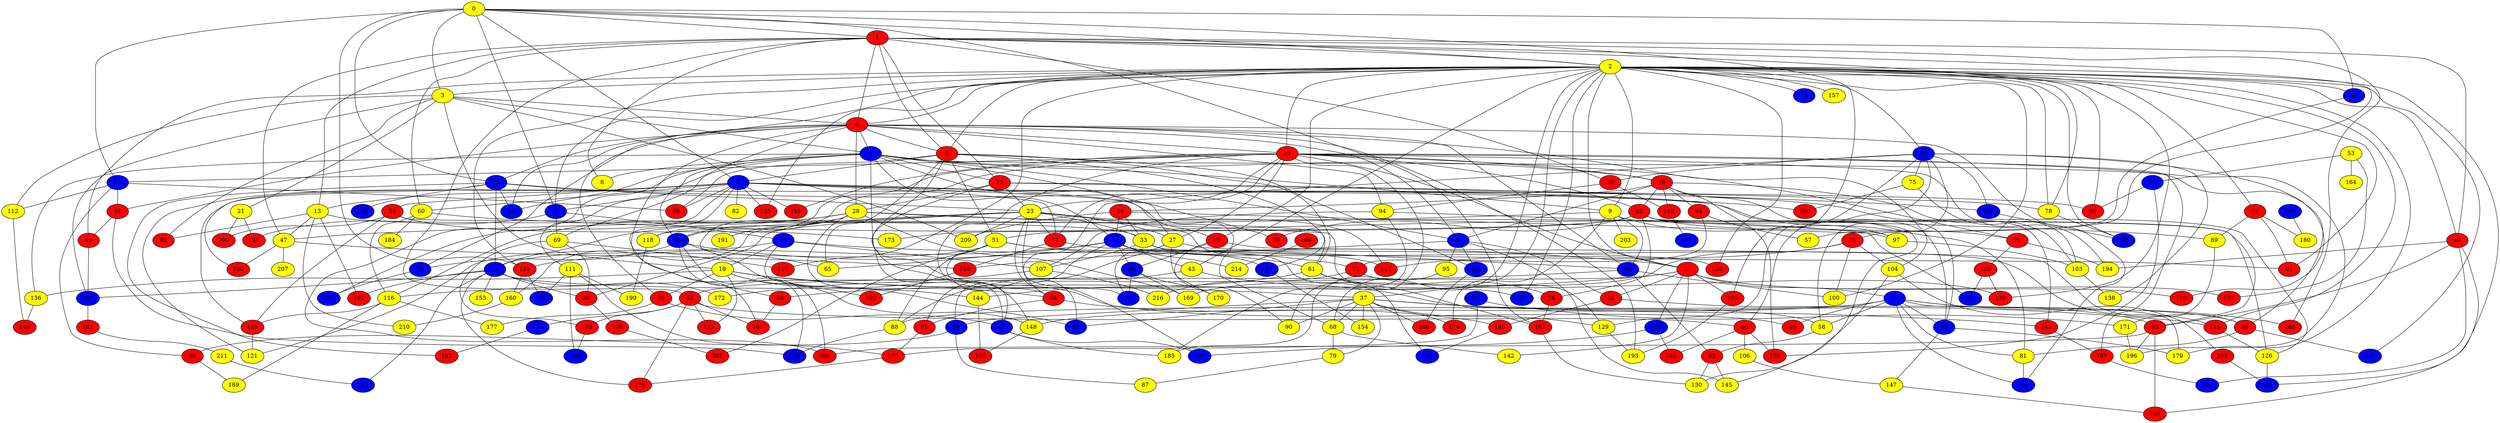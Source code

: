 graph {
0 [style = filled fillcolor = yellow];
1 [style = filled fillcolor = red];
2 [style = filled fillcolor = yellow];
3 [style = filled fillcolor = yellow];
4 [style = filled fillcolor = red];
5 [style = filled fillcolor = red];
6 [style = filled fillcolor = blue];
7 [style = filled fillcolor = blue];
8 [style = filled fillcolor = yellow];
9 [style = filled fillcolor = yellow];
10 [style = filled fillcolor = blue];
11 [style = filled fillcolor = blue];
12 [style = filled fillcolor = red];
13 [style = filled fillcolor = yellow];
14 [style = filled fillcolor = red];
15 [style = filled fillcolor = blue];
16 [style = filled fillcolor = red];
17 [style = filled fillcolor = red];
18 [style = filled fillcolor = yellow];
19 [style = filled fillcolor = red];
20 [style = filled fillcolor = blue];
21 [style = filled fillcolor = yellow];
22 [style = filled fillcolor = blue];
23 [style = filled fillcolor = yellow];
24 [style = filled fillcolor = red];
25 [style = filled fillcolor = red];
26 [style = filled fillcolor = blue];
27 [style = filled fillcolor = yellow];
28 [style = filled fillcolor = yellow];
29 [style = filled fillcolor = blue];
30 [style = filled fillcolor = red];
31 [style = filled fillcolor = red];
32 [style = filled fillcolor = blue];
33 [style = filled fillcolor = yellow];
34 [style = filled fillcolor = red];
35 [style = filled fillcolor = blue];
36 [style = filled fillcolor = blue];
37 [style = filled fillcolor = yellow];
38 [style = filled fillcolor = red];
39 [style = filled fillcolor = blue];
40 [style = filled fillcolor = red];
41 [style = filled fillcolor = blue];
42 [style = filled fillcolor = red];
43 [style = filled fillcolor = yellow];
44 [style = filled fillcolor = red];
45 [style = filled fillcolor = red];
46 [style = filled fillcolor = red];
47 [style = filled fillcolor = yellow];
48 [style = filled fillcolor = blue];
49 [style = filled fillcolor = red];
50 [style = filled fillcolor = red];
51 [style = filled fillcolor = yellow];
52 [style = filled fillcolor = red];
53 [style = filled fillcolor = yellow];
54 [style = filled fillcolor = red];
55 [style = filled fillcolor = blue];
56 [style = filled fillcolor = blue];
57 [style = filled fillcolor = yellow];
58 [style = filled fillcolor = yellow];
59 [style = filled fillcolor = blue];
60 [style = filled fillcolor = yellow];
61 [style = filled fillcolor = yellow];
62 [style = filled fillcolor = blue];
63 [style = filled fillcolor = red];
64 [style = filled fillcolor = red];
65 [style = filled fillcolor = yellow];
66 [style = filled fillcolor = red];
67 [style = filled fillcolor = red];
68 [style = filled fillcolor = yellow];
69 [style = filled fillcolor = yellow];
70 [style = filled fillcolor = blue];
71 [style = filled fillcolor = red];
72 [style = filled fillcolor = red];
73 [style = filled fillcolor = blue];
74 [style = filled fillcolor = blue];
75 [style = filled fillcolor = yellow];
76 [style = filled fillcolor = red];
77 [style = filled fillcolor = red];
78 [style = filled fillcolor = yellow];
79 [style = filled fillcolor = yellow];
80 [style = filled fillcolor = red];
81 [style = filled fillcolor = yellow];
82 [style = filled fillcolor = yellow];
83 [style = filled fillcolor = red];
84 [style = filled fillcolor = red];
85 [style = filled fillcolor = red];
86 [style = filled fillcolor = red];
87 [style = filled fillcolor = yellow];
88 [style = filled fillcolor = yellow];
89 [style = filled fillcolor = yellow];
90 [style = filled fillcolor = yellow];
91 [style = filled fillcolor = red];
92 [style = filled fillcolor = red];
93 [style = filled fillcolor = red];
94 [style = filled fillcolor = yellow];
95 [style = filled fillcolor = yellow];
96 [style = filled fillcolor = red];
97 [style = filled fillcolor = yellow];
98 [style = filled fillcolor = blue];
99 [style = filled fillcolor = blue];
100 [style = filled fillcolor = yellow];
101 [style = filled fillcolor = red];
102 [style = filled fillcolor = red];
103 [style = filled fillcolor = yellow];
104 [style = filled fillcolor = yellow];
105 [style = filled fillcolor = blue];
106 [style = filled fillcolor = yellow];
107 [style = filled fillcolor = yellow];
108 [style = filled fillcolor = blue];
109 [style = filled fillcolor = red];
110 [style = filled fillcolor = red];
111 [style = filled fillcolor = yellow];
112 [style = filled fillcolor = yellow];
113 [style = filled fillcolor = red];
114 [style = filled fillcolor = red];
115 [style = filled fillcolor = red];
116 [style = filled fillcolor = yellow];
117 [style = filled fillcolor = red];
118 [style = filled fillcolor = yellow];
119 [style = filled fillcolor = red];
120 [style = filled fillcolor = red];
121 [style = filled fillcolor = yellow];
122 [style = filled fillcolor = blue];
123 [style = filled fillcolor = blue];
124 [style = filled fillcolor = blue];
125 [style = filled fillcolor = blue];
126 [style = filled fillcolor = yellow];
127 [style = filled fillcolor = blue];
128 [style = filled fillcolor = red];
129 [style = filled fillcolor = yellow];
130 [style = filled fillcolor = yellow];
131 [style = filled fillcolor = red];
132 [style = filled fillcolor = blue];
133 [style = filled fillcolor = red];
134 [style = filled fillcolor = blue];
135 [style = filled fillcolor = red];
136 [style = filled fillcolor = yellow];
137 [style = filled fillcolor = blue];
138 [style = filled fillcolor = yellow];
139 [style = filled fillcolor = red];
140 [style = filled fillcolor = red];
141 [style = filled fillcolor = red];
142 [style = filled fillcolor = yellow];
143 [style = filled fillcolor = red];
144 [style = filled fillcolor = yellow];
145 [style = filled fillcolor = yellow];
146 [style = filled fillcolor = red];
147 [style = filled fillcolor = yellow];
148 [style = filled fillcolor = yellow];
149 [style = filled fillcolor = red];
150 [style = filled fillcolor = red];
151 [style = filled fillcolor = blue];
152 [style = filled fillcolor = red];
153 [style = filled fillcolor = yellow];
154 [style = filled fillcolor = yellow];
155 [style = filled fillcolor = red];
156 [style = filled fillcolor = red];
157 [style = filled fillcolor = yellow];
158 [style = filled fillcolor = red];
159 [style = filled fillcolor = blue];
160 [style = filled fillcolor = yellow];
161 [style = filled fillcolor = red];
162 [style = filled fillcolor = red];
163 [style = filled fillcolor = blue];
164 [style = filled fillcolor = yellow];
165 [style = filled fillcolor = blue];
166 [style = filled fillcolor = red];
167 [style = filled fillcolor = blue];
168 [style = filled fillcolor = blue];
169 [style = filled fillcolor = yellow];
170 [style = filled fillcolor = yellow];
171 [style = filled fillcolor = yellow];
172 [style = filled fillcolor = yellow];
173 [style = filled fillcolor = yellow];
174 [style = filled fillcolor = red];
175 [style = filled fillcolor = blue];
176 [style = filled fillcolor = red];
177 [style = filled fillcolor = yellow];
178 [style = filled fillcolor = red];
179 [style = filled fillcolor = yellow];
180 [style = filled fillcolor = yellow];
181 [style = filled fillcolor = red];
182 [style = filled fillcolor = red];
183 [style = filled fillcolor = red];
184 [style = filled fillcolor = yellow];
185 [style = filled fillcolor = yellow];
186 [style = filled fillcolor = blue];
187 [style = filled fillcolor = red];
188 [style = filled fillcolor = red];
189 [style = filled fillcolor = yellow];
190 [style = filled fillcolor = red];
191 [style = filled fillcolor = yellow];
192 [style = filled fillcolor = red];
193 [style = filled fillcolor = yellow];
194 [style = filled fillcolor = yellow];
195 [style = filled fillcolor = red];
196 [style = filled fillcolor = yellow];
197 [style = filled fillcolor = red];
198 [style = filled fillcolor = red];
199 [style = filled fillcolor = yellow];
200 [style = filled fillcolor = red];
201 [style = filled fillcolor = red];
202 [style = filled fillcolor = blue];
203 [style = filled fillcolor = yellow];
204 [style = filled fillcolor = red];
205 [style = filled fillcolor = blue];
206 [style = filled fillcolor = red];
207 [style = filled fillcolor = yellow];
208 [style = filled fillcolor = blue];
209 [style = filled fillcolor = yellow];
210 [style = filled fillcolor = yellow];
211 [style = filled fillcolor = yellow];
212 [style = filled fillcolor = blue];
213 [style = filled fillcolor = blue];
214 [style = filled fillcolor = yellow];
215 [style = filled fillcolor = blue];
216 [style = filled fillcolor = yellow];
0 -- 7;
0 -- 3;
0 -- 2;
0 -- 1;
0 -- 10;
0 -- 11;
0 -- 22;
0 -- 48;
0 -- 102;
0 -- 114;
0 -- 183;
1 -- 2;
1 -- 4;
1 -- 5;
1 -- 8;
1 -- 12;
1 -- 13;
1 -- 31;
1 -- 40;
1 -- 47;
1 -- 50;
1 -- 60;
1 -- 63;
1 -- 78;
1 -- 146;
2 -- 3;
2 -- 4;
2 -- 5;
2 -- 9;
2 -- 11;
2 -- 14;
2 -- 17;
2 -- 19;
2 -- 37;
2 -- 38;
2 -- 39;
2 -- 40;
2 -- 42;
2 -- 43;
2 -- 48;
2 -- 49;
2 -- 67;
2 -- 68;
2 -- 73;
2 -- 78;
2 -- 80;
2 -- 100;
2 -- 114;
2 -- 115;
2 -- 125;
2 -- 128;
2 -- 135;
2 -- 139;
2 -- 157;
2 -- 179;
2 -- 197;
2 -- 208;
2 -- 213;
2 -- 215;
3 -- 4;
3 -- 6;
3 -- 18;
3 -- 21;
3 -- 92;
3 -- 112;
3 -- 167;
3 -- 209;
4 -- 5;
4 -- 6;
4 -- 10;
4 -- 14;
4 -- 20;
4 -- 26;
4 -- 28;
4 -- 34;
4 -- 35;
4 -- 62;
4 -- 70;
4 -- 84;
4 -- 94;
4 -- 104;
4 -- 108;
4 -- 193;
5 -- 7;
5 -- 51;
5 -- 61;
5 -- 65;
5 -- 85;
5 -- 123;
5 -- 127;
5 -- 148;
6 -- 8;
6 -- 9;
6 -- 12;
6 -- 16;
6 -- 20;
6 -- 26;
6 -- 27;
6 -- 30;
6 -- 32;
6 -- 45;
6 -- 46;
6 -- 69;
6 -- 111;
6 -- 136;
6 -- 206;
7 -- 11;
7 -- 13;
7 -- 19;
7 -- 54;
7 -- 60;
7 -- 68;
7 -- 77;
7 -- 80;
7 -- 82;
7 -- 85;
7 -- 97;
7 -- 105;
7 -- 119;
7 -- 121;
7 -- 135;
7 -- 141;
7 -- 161;
7 -- 195;
9 -- 47;
9 -- 62;
9 -- 81;
9 -- 126;
9 -- 174;
9 -- 203;
10 -- 20;
10 -- 23;
10 -- 74;
10 -- 99;
10 -- 150;
10 -- 159;
10 -- 190;
10 -- 192;
11 -- 15;
11 -- 69;
11 -- 131;
12 -- 23;
12 -- 28;
12 -- 41;
12 -- 78;
12 -- 168;
13 -- 33;
13 -- 47;
13 -- 92;
13 -- 101;
13 -- 210;
14 -- 16;
14 -- 17;
14 -- 22;
14 -- 23;
14 -- 25;
14 -- 27;
14 -- 35;
14 -- 64;
14 -- 72;
14 -- 77;
14 -- 90;
14 -- 118;
14 -- 187;
14 -- 194;
14 -- 195;
14 -- 196;
15 -- 17;
15 -- 18;
15 -- 107;
15 -- 121;
15 -- 144;
16 -- 24;
16 -- 25;
16 -- 26;
16 -- 44;
16 -- 99;
16 -- 103;
16 -- 109;
16 -- 162;
17 -- 29;
17 -- 52;
17 -- 63;
17 -- 84;
17 -- 110;
17 -- 132;
17 -- 142;
17 -- 143;
17 -- 183;
18 -- 37;
18 -- 38;
18 -- 64;
18 -- 113;
18 -- 136;
18 -- 148;
18 -- 182;
19 -- 36;
19 -- 46;
19 -- 170;
21 -- 131;
21 -- 200;
22 -- 34;
22 -- 85;
22 -- 96;
22 -- 112;
23 -- 27;
23 -- 33;
23 -- 59;
23 -- 77;
23 -- 86;
23 -- 117;
23 -- 118;
23 -- 137;
23 -- 160;
23 -- 165;
23 -- 209;
24 -- 32;
24 -- 33;
24 -- 205;
24 -- 209;
25 -- 30;
25 -- 51;
25 -- 72;
25 -- 76;
25 -- 93;
25 -- 126;
25 -- 145;
25 -- 173;
26 -- 52;
26 -- 95;
26 -- 123;
26 -- 145;
26 -- 158;
27 -- 56;
27 -- 59;
27 -- 62;
27 -- 90;
28 -- 35;
28 -- 41;
28 -- 65;
28 -- 74;
28 -- 97;
28 -- 116;
28 -- 129;
28 -- 169;
28 -- 191;
29 -- 45;
29 -- 46;
29 -- 58;
29 -- 81;
29 -- 88;
29 -- 99;
29 -- 108;
29 -- 146;
29 -- 148;
29 -- 179;
31 -- 100;
31 -- 104;
31 -- 117;
31 -- 169;
32 -- 36;
32 -- 43;
32 -- 65;
32 -- 91;
32 -- 114;
32 -- 115;
32 -- 214;
33 -- 67;
33 -- 107;
33 -- 127;
34 -- 49;
34 -- 124;
35 -- 70;
35 -- 71;
35 -- 98;
35 -- 124;
35 -- 206;
36 -- 59;
36 -- 169;
36 -- 170;
37 -- 56;
37 -- 68;
37 -- 79;
37 -- 90;
37 -- 98;
37 -- 115;
37 -- 129;
37 -- 141;
37 -- 154;
37 -- 174;
37 -- 188;
38 -- 41;
38 -- 177;
39 -- 50;
39 -- 58;
39 -- 64;
39 -- 66;
39 -- 75;
39 -- 110;
39 -- 129;
39 -- 138;
39 -- 168;
40 -- 93;
40 -- 155;
40 -- 194;
40 -- 202;
41 -- 137;
41 -- 185;
42 -- 67;
42 -- 89;
42 -- 180;
43 -- 58;
43 -- 88;
44 -- 57;
44 -- 71;
46 -- 81;
46 -- 215;
47 -- 158;
47 -- 190;
47 -- 207;
48 -- 57;
49 -- 167;
50 -- 94;
50 -- 162;
51 -- 61;
51 -- 74;
51 -- 88;
51 -- 98;
51 -- 117;
51 -- 201;
52 -- 93;
52 -- 140;
53 -- 55;
53 -- 143;
53 -- 164;
54 -- 61;
54 -- 119;
54 -- 173;
54 -- 200;
55 -- 80;
55 -- 109;
56 -- 87;
56 -- 96;
58 -- 83;
60 -- 89;
60 -- 116;
60 -- 184;
61 -- 76;
61 -- 102;
61 -- 144;
62 -- 83;
62 -- 100;
62 -- 116;
63 -- 66;
63 -- 113;
63 -- 133;
63 -- 161;
63 -- 175;
63 -- 178;
64 -- 91;
64 -- 140;
66 -- 106;
66 -- 109;
66 -- 152;
68 -- 79;
68 -- 142;
69 -- 86;
69 -- 133;
69 -- 197;
70 -- 105;
71 -- 139;
71 -- 216;
72 -- 120;
72 -- 194;
74 -- 86;
74 -- 101;
74 -- 125;
74 -- 153;
74 -- 167;
74 -- 172;
74 -- 178;
74 -- 212;
75 -- 103;
75 -- 150;
76 -- 102;
77 -- 128;
77 -- 158;
78 -- 208;
79 -- 87;
81 -- 108;
83 -- 130;
83 -- 145;
84 -- 161;
86 -- 198;
88 -- 124;
89 -- 171;
91 -- 176;
93 -- 155;
93 -- 196;
93 -- 206;
94 -- 97;
94 -- 107;
94 -- 185;
95 -- 185;
96 -- 189;
97 -- 103;
99 -- 147;
99 -- 179;
102 -- 130;
103 -- 138;
104 -- 130;
104 -- 204;
106 -- 147;
107 -- 172;
107 -- 216;
111 -- 151;
111 -- 176;
111 -- 186;
111 -- 199;
112 -- 149;
114 -- 151;
114 -- 160;
115 -- 126;
116 -- 119;
116 -- 177;
116 -- 189;
118 -- 199;
119 -- 121;
120 -- 139;
120 -- 205;
122 -- 171;
122 -- 176;
123 -- 188;
126 -- 213;
127 -- 154;
129 -- 193;
132 -- 137;
132 -- 152;
133 -- 186;
134 -- 180;
136 -- 149;
140 -- 165;
141 -- 187;
144 -- 156;
147 -- 155;
148 -- 156;
158 -- 182;
160 -- 210;
162 -- 163;
166 -- 214;
167 -- 181;
168 -- 208;
171 -- 196;
175 -- 192;
176 -- 178;
181 -- 211;
183 -- 193;
187 -- 202;
198 -- 201;
204 -- 213;
211 -- 212;
}
